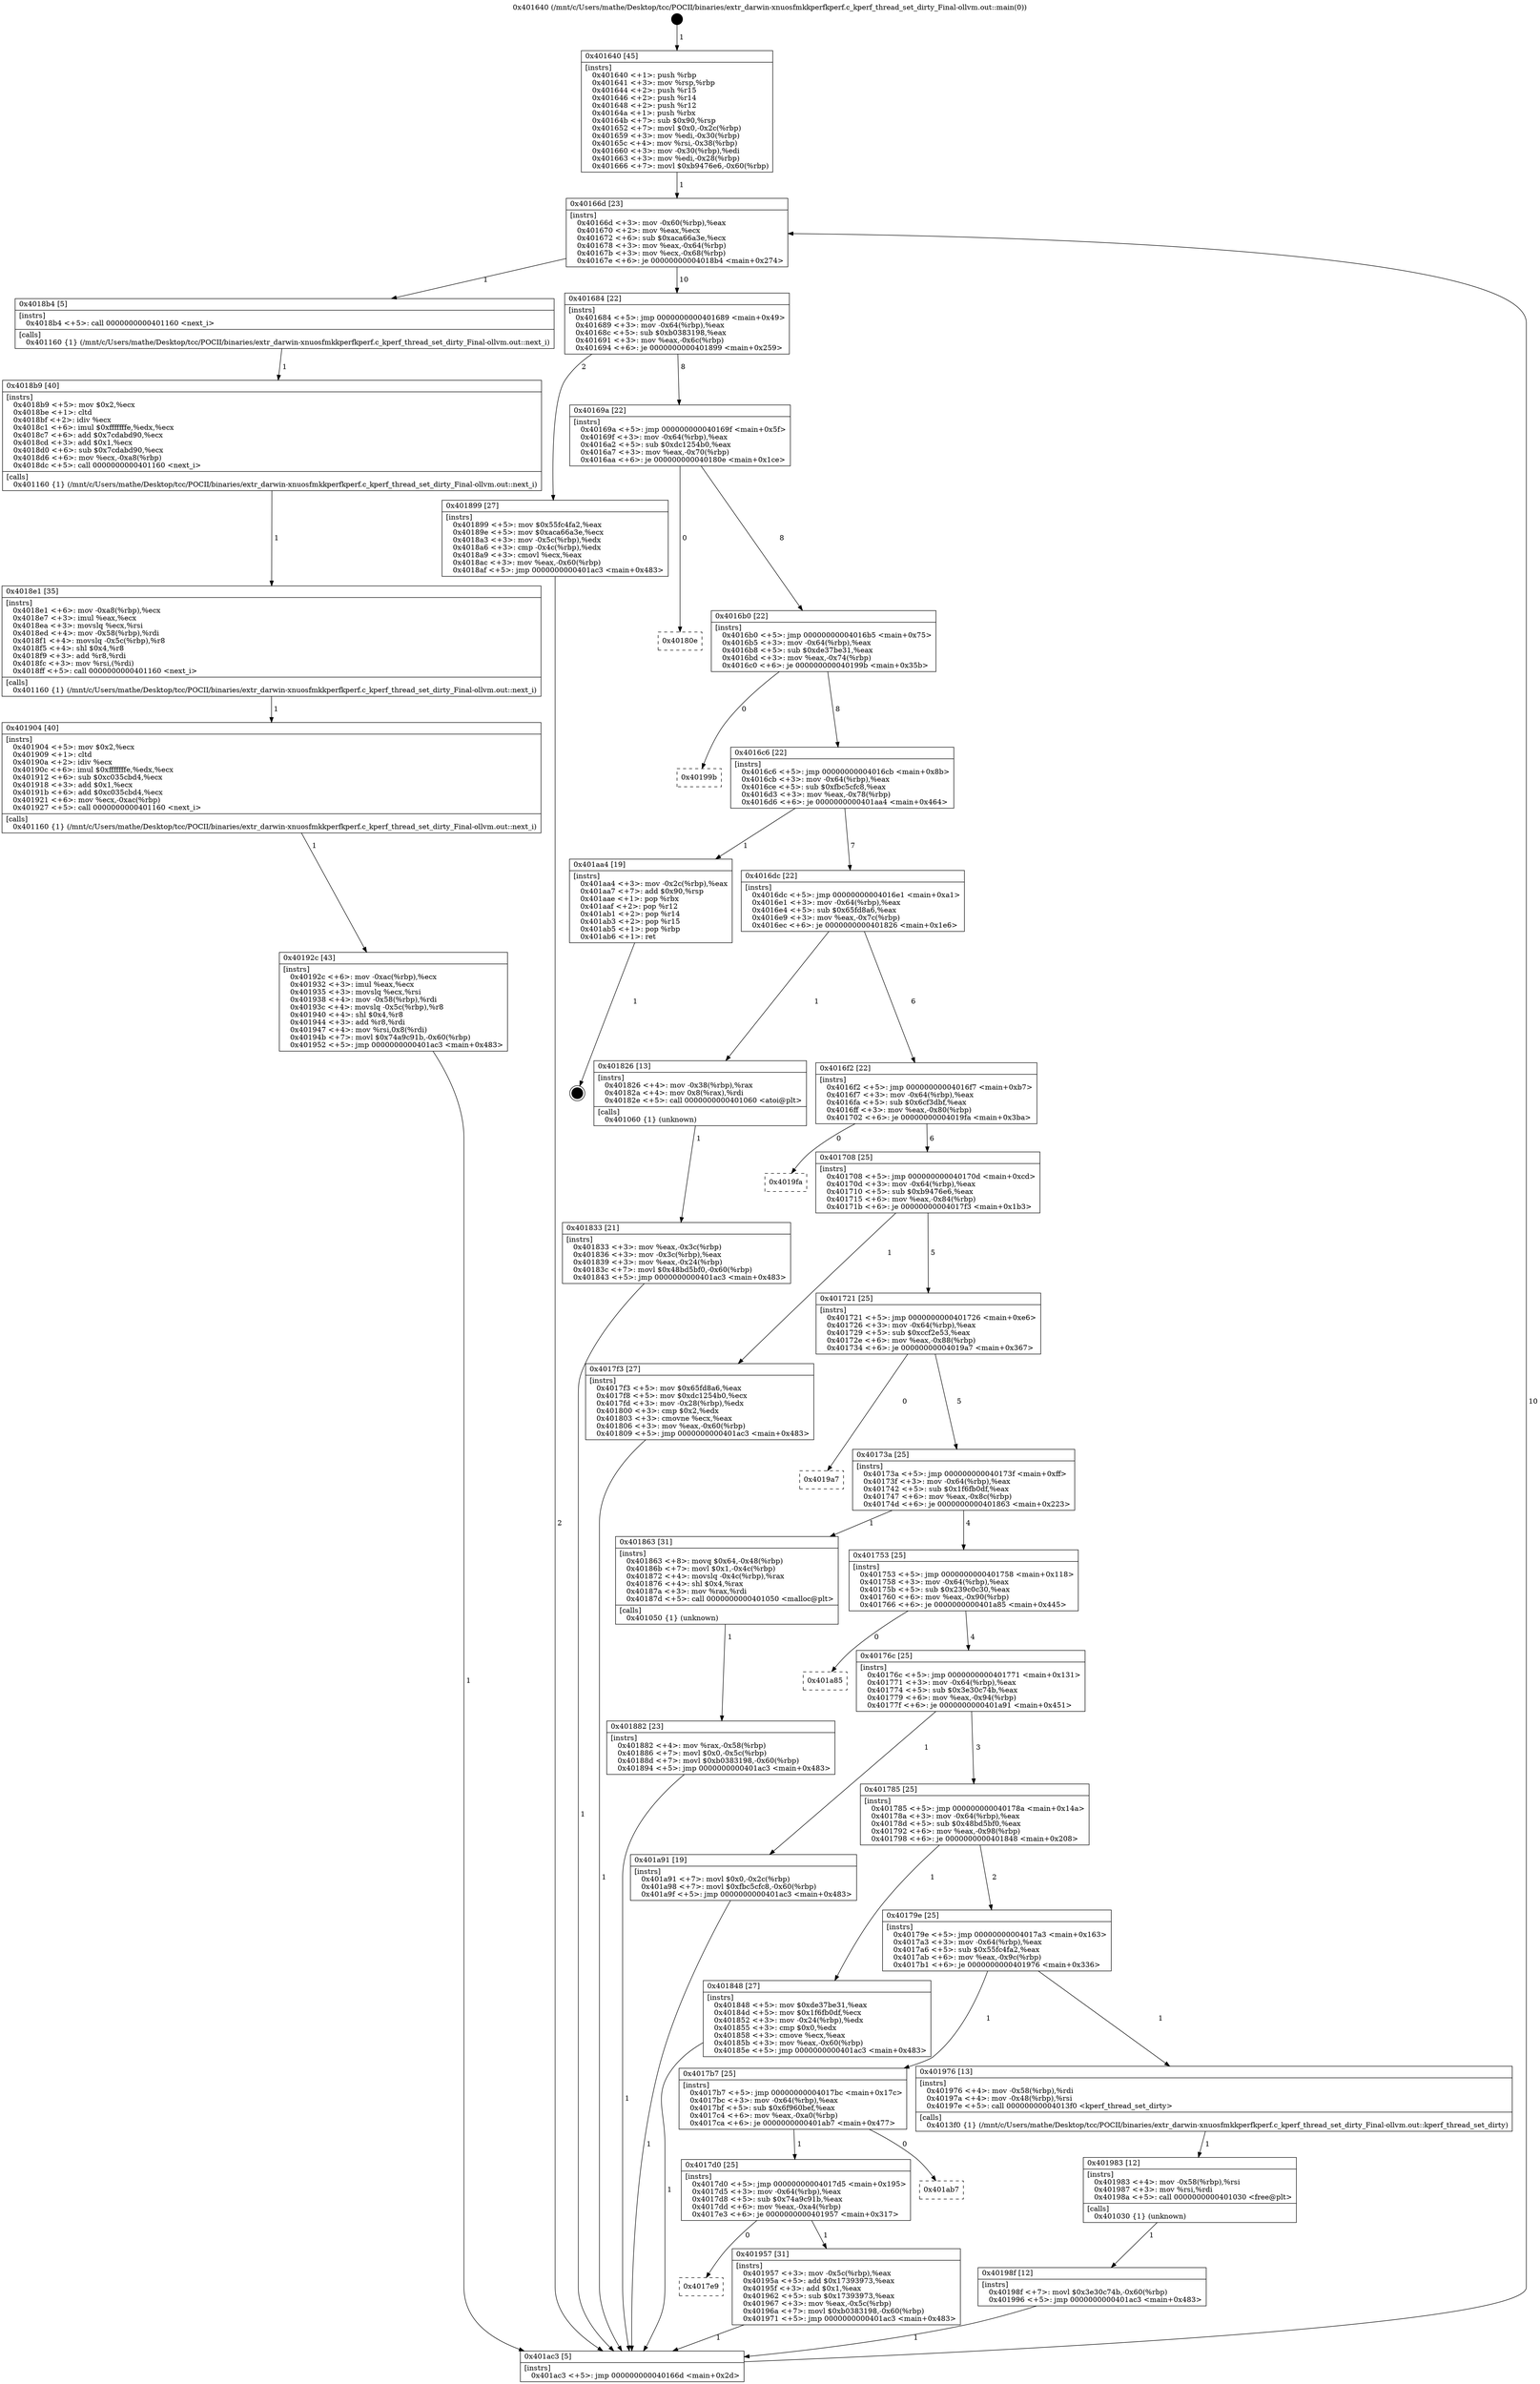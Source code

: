 digraph "0x401640" {
  label = "0x401640 (/mnt/c/Users/mathe/Desktop/tcc/POCII/binaries/extr_darwin-xnuosfmkkperfkperf.c_kperf_thread_set_dirty_Final-ollvm.out::main(0))"
  labelloc = "t"
  node[shape=record]

  Entry [label="",width=0.3,height=0.3,shape=circle,fillcolor=black,style=filled]
  "0x40166d" [label="{
     0x40166d [23]\l
     | [instrs]\l
     &nbsp;&nbsp;0x40166d \<+3\>: mov -0x60(%rbp),%eax\l
     &nbsp;&nbsp;0x401670 \<+2\>: mov %eax,%ecx\l
     &nbsp;&nbsp;0x401672 \<+6\>: sub $0xaca66a3e,%ecx\l
     &nbsp;&nbsp;0x401678 \<+3\>: mov %eax,-0x64(%rbp)\l
     &nbsp;&nbsp;0x40167b \<+3\>: mov %ecx,-0x68(%rbp)\l
     &nbsp;&nbsp;0x40167e \<+6\>: je 00000000004018b4 \<main+0x274\>\l
  }"]
  "0x4018b4" [label="{
     0x4018b4 [5]\l
     | [instrs]\l
     &nbsp;&nbsp;0x4018b4 \<+5\>: call 0000000000401160 \<next_i\>\l
     | [calls]\l
     &nbsp;&nbsp;0x401160 \{1\} (/mnt/c/Users/mathe/Desktop/tcc/POCII/binaries/extr_darwin-xnuosfmkkperfkperf.c_kperf_thread_set_dirty_Final-ollvm.out::next_i)\l
  }"]
  "0x401684" [label="{
     0x401684 [22]\l
     | [instrs]\l
     &nbsp;&nbsp;0x401684 \<+5\>: jmp 0000000000401689 \<main+0x49\>\l
     &nbsp;&nbsp;0x401689 \<+3\>: mov -0x64(%rbp),%eax\l
     &nbsp;&nbsp;0x40168c \<+5\>: sub $0xb0383198,%eax\l
     &nbsp;&nbsp;0x401691 \<+3\>: mov %eax,-0x6c(%rbp)\l
     &nbsp;&nbsp;0x401694 \<+6\>: je 0000000000401899 \<main+0x259\>\l
  }"]
  Exit [label="",width=0.3,height=0.3,shape=circle,fillcolor=black,style=filled,peripheries=2]
  "0x401899" [label="{
     0x401899 [27]\l
     | [instrs]\l
     &nbsp;&nbsp;0x401899 \<+5\>: mov $0x55fc4fa2,%eax\l
     &nbsp;&nbsp;0x40189e \<+5\>: mov $0xaca66a3e,%ecx\l
     &nbsp;&nbsp;0x4018a3 \<+3\>: mov -0x5c(%rbp),%edx\l
     &nbsp;&nbsp;0x4018a6 \<+3\>: cmp -0x4c(%rbp),%edx\l
     &nbsp;&nbsp;0x4018a9 \<+3\>: cmovl %ecx,%eax\l
     &nbsp;&nbsp;0x4018ac \<+3\>: mov %eax,-0x60(%rbp)\l
     &nbsp;&nbsp;0x4018af \<+5\>: jmp 0000000000401ac3 \<main+0x483\>\l
  }"]
  "0x40169a" [label="{
     0x40169a [22]\l
     | [instrs]\l
     &nbsp;&nbsp;0x40169a \<+5\>: jmp 000000000040169f \<main+0x5f\>\l
     &nbsp;&nbsp;0x40169f \<+3\>: mov -0x64(%rbp),%eax\l
     &nbsp;&nbsp;0x4016a2 \<+5\>: sub $0xdc1254b0,%eax\l
     &nbsp;&nbsp;0x4016a7 \<+3\>: mov %eax,-0x70(%rbp)\l
     &nbsp;&nbsp;0x4016aa \<+6\>: je 000000000040180e \<main+0x1ce\>\l
  }"]
  "0x40198f" [label="{
     0x40198f [12]\l
     | [instrs]\l
     &nbsp;&nbsp;0x40198f \<+7\>: movl $0x3e30c74b,-0x60(%rbp)\l
     &nbsp;&nbsp;0x401996 \<+5\>: jmp 0000000000401ac3 \<main+0x483\>\l
  }"]
  "0x40180e" [label="{
     0x40180e\l
  }", style=dashed]
  "0x4016b0" [label="{
     0x4016b0 [22]\l
     | [instrs]\l
     &nbsp;&nbsp;0x4016b0 \<+5\>: jmp 00000000004016b5 \<main+0x75\>\l
     &nbsp;&nbsp;0x4016b5 \<+3\>: mov -0x64(%rbp),%eax\l
     &nbsp;&nbsp;0x4016b8 \<+5\>: sub $0xde37be31,%eax\l
     &nbsp;&nbsp;0x4016bd \<+3\>: mov %eax,-0x74(%rbp)\l
     &nbsp;&nbsp;0x4016c0 \<+6\>: je 000000000040199b \<main+0x35b\>\l
  }"]
  "0x401983" [label="{
     0x401983 [12]\l
     | [instrs]\l
     &nbsp;&nbsp;0x401983 \<+4\>: mov -0x58(%rbp),%rsi\l
     &nbsp;&nbsp;0x401987 \<+3\>: mov %rsi,%rdi\l
     &nbsp;&nbsp;0x40198a \<+5\>: call 0000000000401030 \<free@plt\>\l
     | [calls]\l
     &nbsp;&nbsp;0x401030 \{1\} (unknown)\l
  }"]
  "0x40199b" [label="{
     0x40199b\l
  }", style=dashed]
  "0x4016c6" [label="{
     0x4016c6 [22]\l
     | [instrs]\l
     &nbsp;&nbsp;0x4016c6 \<+5\>: jmp 00000000004016cb \<main+0x8b\>\l
     &nbsp;&nbsp;0x4016cb \<+3\>: mov -0x64(%rbp),%eax\l
     &nbsp;&nbsp;0x4016ce \<+5\>: sub $0xfbc5cfc8,%eax\l
     &nbsp;&nbsp;0x4016d3 \<+3\>: mov %eax,-0x78(%rbp)\l
     &nbsp;&nbsp;0x4016d6 \<+6\>: je 0000000000401aa4 \<main+0x464\>\l
  }"]
  "0x4017e9" [label="{
     0x4017e9\l
  }", style=dashed]
  "0x401aa4" [label="{
     0x401aa4 [19]\l
     | [instrs]\l
     &nbsp;&nbsp;0x401aa4 \<+3\>: mov -0x2c(%rbp),%eax\l
     &nbsp;&nbsp;0x401aa7 \<+7\>: add $0x90,%rsp\l
     &nbsp;&nbsp;0x401aae \<+1\>: pop %rbx\l
     &nbsp;&nbsp;0x401aaf \<+2\>: pop %r12\l
     &nbsp;&nbsp;0x401ab1 \<+2\>: pop %r14\l
     &nbsp;&nbsp;0x401ab3 \<+2\>: pop %r15\l
     &nbsp;&nbsp;0x401ab5 \<+1\>: pop %rbp\l
     &nbsp;&nbsp;0x401ab6 \<+1\>: ret\l
  }"]
  "0x4016dc" [label="{
     0x4016dc [22]\l
     | [instrs]\l
     &nbsp;&nbsp;0x4016dc \<+5\>: jmp 00000000004016e1 \<main+0xa1\>\l
     &nbsp;&nbsp;0x4016e1 \<+3\>: mov -0x64(%rbp),%eax\l
     &nbsp;&nbsp;0x4016e4 \<+5\>: sub $0x65fd8a6,%eax\l
     &nbsp;&nbsp;0x4016e9 \<+3\>: mov %eax,-0x7c(%rbp)\l
     &nbsp;&nbsp;0x4016ec \<+6\>: je 0000000000401826 \<main+0x1e6\>\l
  }"]
  "0x401957" [label="{
     0x401957 [31]\l
     | [instrs]\l
     &nbsp;&nbsp;0x401957 \<+3\>: mov -0x5c(%rbp),%eax\l
     &nbsp;&nbsp;0x40195a \<+5\>: add $0x17393973,%eax\l
     &nbsp;&nbsp;0x40195f \<+3\>: add $0x1,%eax\l
     &nbsp;&nbsp;0x401962 \<+5\>: sub $0x17393973,%eax\l
     &nbsp;&nbsp;0x401967 \<+3\>: mov %eax,-0x5c(%rbp)\l
     &nbsp;&nbsp;0x40196a \<+7\>: movl $0xb0383198,-0x60(%rbp)\l
     &nbsp;&nbsp;0x401971 \<+5\>: jmp 0000000000401ac3 \<main+0x483\>\l
  }"]
  "0x401826" [label="{
     0x401826 [13]\l
     | [instrs]\l
     &nbsp;&nbsp;0x401826 \<+4\>: mov -0x38(%rbp),%rax\l
     &nbsp;&nbsp;0x40182a \<+4\>: mov 0x8(%rax),%rdi\l
     &nbsp;&nbsp;0x40182e \<+5\>: call 0000000000401060 \<atoi@plt\>\l
     | [calls]\l
     &nbsp;&nbsp;0x401060 \{1\} (unknown)\l
  }"]
  "0x4016f2" [label="{
     0x4016f2 [22]\l
     | [instrs]\l
     &nbsp;&nbsp;0x4016f2 \<+5\>: jmp 00000000004016f7 \<main+0xb7\>\l
     &nbsp;&nbsp;0x4016f7 \<+3\>: mov -0x64(%rbp),%eax\l
     &nbsp;&nbsp;0x4016fa \<+5\>: sub $0x6cf3dbf,%eax\l
     &nbsp;&nbsp;0x4016ff \<+3\>: mov %eax,-0x80(%rbp)\l
     &nbsp;&nbsp;0x401702 \<+6\>: je 00000000004019fa \<main+0x3ba\>\l
  }"]
  "0x4017d0" [label="{
     0x4017d0 [25]\l
     | [instrs]\l
     &nbsp;&nbsp;0x4017d0 \<+5\>: jmp 00000000004017d5 \<main+0x195\>\l
     &nbsp;&nbsp;0x4017d5 \<+3\>: mov -0x64(%rbp),%eax\l
     &nbsp;&nbsp;0x4017d8 \<+5\>: sub $0x74a9c91b,%eax\l
     &nbsp;&nbsp;0x4017dd \<+6\>: mov %eax,-0xa4(%rbp)\l
     &nbsp;&nbsp;0x4017e3 \<+6\>: je 0000000000401957 \<main+0x317\>\l
  }"]
  "0x4019fa" [label="{
     0x4019fa\l
  }", style=dashed]
  "0x401708" [label="{
     0x401708 [25]\l
     | [instrs]\l
     &nbsp;&nbsp;0x401708 \<+5\>: jmp 000000000040170d \<main+0xcd\>\l
     &nbsp;&nbsp;0x40170d \<+3\>: mov -0x64(%rbp),%eax\l
     &nbsp;&nbsp;0x401710 \<+5\>: sub $0xb9476e6,%eax\l
     &nbsp;&nbsp;0x401715 \<+6\>: mov %eax,-0x84(%rbp)\l
     &nbsp;&nbsp;0x40171b \<+6\>: je 00000000004017f3 \<main+0x1b3\>\l
  }"]
  "0x401ab7" [label="{
     0x401ab7\l
  }", style=dashed]
  "0x4017f3" [label="{
     0x4017f3 [27]\l
     | [instrs]\l
     &nbsp;&nbsp;0x4017f3 \<+5\>: mov $0x65fd8a6,%eax\l
     &nbsp;&nbsp;0x4017f8 \<+5\>: mov $0xdc1254b0,%ecx\l
     &nbsp;&nbsp;0x4017fd \<+3\>: mov -0x28(%rbp),%edx\l
     &nbsp;&nbsp;0x401800 \<+3\>: cmp $0x2,%edx\l
     &nbsp;&nbsp;0x401803 \<+3\>: cmovne %ecx,%eax\l
     &nbsp;&nbsp;0x401806 \<+3\>: mov %eax,-0x60(%rbp)\l
     &nbsp;&nbsp;0x401809 \<+5\>: jmp 0000000000401ac3 \<main+0x483\>\l
  }"]
  "0x401721" [label="{
     0x401721 [25]\l
     | [instrs]\l
     &nbsp;&nbsp;0x401721 \<+5\>: jmp 0000000000401726 \<main+0xe6\>\l
     &nbsp;&nbsp;0x401726 \<+3\>: mov -0x64(%rbp),%eax\l
     &nbsp;&nbsp;0x401729 \<+5\>: sub $0xccf2e53,%eax\l
     &nbsp;&nbsp;0x40172e \<+6\>: mov %eax,-0x88(%rbp)\l
     &nbsp;&nbsp;0x401734 \<+6\>: je 00000000004019a7 \<main+0x367\>\l
  }"]
  "0x401ac3" [label="{
     0x401ac3 [5]\l
     | [instrs]\l
     &nbsp;&nbsp;0x401ac3 \<+5\>: jmp 000000000040166d \<main+0x2d\>\l
  }"]
  "0x401640" [label="{
     0x401640 [45]\l
     | [instrs]\l
     &nbsp;&nbsp;0x401640 \<+1\>: push %rbp\l
     &nbsp;&nbsp;0x401641 \<+3\>: mov %rsp,%rbp\l
     &nbsp;&nbsp;0x401644 \<+2\>: push %r15\l
     &nbsp;&nbsp;0x401646 \<+2\>: push %r14\l
     &nbsp;&nbsp;0x401648 \<+2\>: push %r12\l
     &nbsp;&nbsp;0x40164a \<+1\>: push %rbx\l
     &nbsp;&nbsp;0x40164b \<+7\>: sub $0x90,%rsp\l
     &nbsp;&nbsp;0x401652 \<+7\>: movl $0x0,-0x2c(%rbp)\l
     &nbsp;&nbsp;0x401659 \<+3\>: mov %edi,-0x30(%rbp)\l
     &nbsp;&nbsp;0x40165c \<+4\>: mov %rsi,-0x38(%rbp)\l
     &nbsp;&nbsp;0x401660 \<+3\>: mov -0x30(%rbp),%edi\l
     &nbsp;&nbsp;0x401663 \<+3\>: mov %edi,-0x28(%rbp)\l
     &nbsp;&nbsp;0x401666 \<+7\>: movl $0xb9476e6,-0x60(%rbp)\l
  }"]
  "0x401833" [label="{
     0x401833 [21]\l
     | [instrs]\l
     &nbsp;&nbsp;0x401833 \<+3\>: mov %eax,-0x3c(%rbp)\l
     &nbsp;&nbsp;0x401836 \<+3\>: mov -0x3c(%rbp),%eax\l
     &nbsp;&nbsp;0x401839 \<+3\>: mov %eax,-0x24(%rbp)\l
     &nbsp;&nbsp;0x40183c \<+7\>: movl $0x48bd5bf0,-0x60(%rbp)\l
     &nbsp;&nbsp;0x401843 \<+5\>: jmp 0000000000401ac3 \<main+0x483\>\l
  }"]
  "0x4017b7" [label="{
     0x4017b7 [25]\l
     | [instrs]\l
     &nbsp;&nbsp;0x4017b7 \<+5\>: jmp 00000000004017bc \<main+0x17c\>\l
     &nbsp;&nbsp;0x4017bc \<+3\>: mov -0x64(%rbp),%eax\l
     &nbsp;&nbsp;0x4017bf \<+5\>: sub $0x6f960bef,%eax\l
     &nbsp;&nbsp;0x4017c4 \<+6\>: mov %eax,-0xa0(%rbp)\l
     &nbsp;&nbsp;0x4017ca \<+6\>: je 0000000000401ab7 \<main+0x477\>\l
  }"]
  "0x4019a7" [label="{
     0x4019a7\l
  }", style=dashed]
  "0x40173a" [label="{
     0x40173a [25]\l
     | [instrs]\l
     &nbsp;&nbsp;0x40173a \<+5\>: jmp 000000000040173f \<main+0xff\>\l
     &nbsp;&nbsp;0x40173f \<+3\>: mov -0x64(%rbp),%eax\l
     &nbsp;&nbsp;0x401742 \<+5\>: sub $0x1f6fb0df,%eax\l
     &nbsp;&nbsp;0x401747 \<+6\>: mov %eax,-0x8c(%rbp)\l
     &nbsp;&nbsp;0x40174d \<+6\>: je 0000000000401863 \<main+0x223\>\l
  }"]
  "0x401976" [label="{
     0x401976 [13]\l
     | [instrs]\l
     &nbsp;&nbsp;0x401976 \<+4\>: mov -0x58(%rbp),%rdi\l
     &nbsp;&nbsp;0x40197a \<+4\>: mov -0x48(%rbp),%rsi\l
     &nbsp;&nbsp;0x40197e \<+5\>: call 00000000004013f0 \<kperf_thread_set_dirty\>\l
     | [calls]\l
     &nbsp;&nbsp;0x4013f0 \{1\} (/mnt/c/Users/mathe/Desktop/tcc/POCII/binaries/extr_darwin-xnuosfmkkperfkperf.c_kperf_thread_set_dirty_Final-ollvm.out::kperf_thread_set_dirty)\l
  }"]
  "0x401863" [label="{
     0x401863 [31]\l
     | [instrs]\l
     &nbsp;&nbsp;0x401863 \<+8\>: movq $0x64,-0x48(%rbp)\l
     &nbsp;&nbsp;0x40186b \<+7\>: movl $0x1,-0x4c(%rbp)\l
     &nbsp;&nbsp;0x401872 \<+4\>: movslq -0x4c(%rbp),%rax\l
     &nbsp;&nbsp;0x401876 \<+4\>: shl $0x4,%rax\l
     &nbsp;&nbsp;0x40187a \<+3\>: mov %rax,%rdi\l
     &nbsp;&nbsp;0x40187d \<+5\>: call 0000000000401050 \<malloc@plt\>\l
     | [calls]\l
     &nbsp;&nbsp;0x401050 \{1\} (unknown)\l
  }"]
  "0x401753" [label="{
     0x401753 [25]\l
     | [instrs]\l
     &nbsp;&nbsp;0x401753 \<+5\>: jmp 0000000000401758 \<main+0x118\>\l
     &nbsp;&nbsp;0x401758 \<+3\>: mov -0x64(%rbp),%eax\l
     &nbsp;&nbsp;0x40175b \<+5\>: sub $0x239c0c30,%eax\l
     &nbsp;&nbsp;0x401760 \<+6\>: mov %eax,-0x90(%rbp)\l
     &nbsp;&nbsp;0x401766 \<+6\>: je 0000000000401a85 \<main+0x445\>\l
  }"]
  "0x40192c" [label="{
     0x40192c [43]\l
     | [instrs]\l
     &nbsp;&nbsp;0x40192c \<+6\>: mov -0xac(%rbp),%ecx\l
     &nbsp;&nbsp;0x401932 \<+3\>: imul %eax,%ecx\l
     &nbsp;&nbsp;0x401935 \<+3\>: movslq %ecx,%rsi\l
     &nbsp;&nbsp;0x401938 \<+4\>: mov -0x58(%rbp),%rdi\l
     &nbsp;&nbsp;0x40193c \<+4\>: movslq -0x5c(%rbp),%r8\l
     &nbsp;&nbsp;0x401940 \<+4\>: shl $0x4,%r8\l
     &nbsp;&nbsp;0x401944 \<+3\>: add %r8,%rdi\l
     &nbsp;&nbsp;0x401947 \<+4\>: mov %rsi,0x8(%rdi)\l
     &nbsp;&nbsp;0x40194b \<+7\>: movl $0x74a9c91b,-0x60(%rbp)\l
     &nbsp;&nbsp;0x401952 \<+5\>: jmp 0000000000401ac3 \<main+0x483\>\l
  }"]
  "0x401a85" [label="{
     0x401a85\l
  }", style=dashed]
  "0x40176c" [label="{
     0x40176c [25]\l
     | [instrs]\l
     &nbsp;&nbsp;0x40176c \<+5\>: jmp 0000000000401771 \<main+0x131\>\l
     &nbsp;&nbsp;0x401771 \<+3\>: mov -0x64(%rbp),%eax\l
     &nbsp;&nbsp;0x401774 \<+5\>: sub $0x3e30c74b,%eax\l
     &nbsp;&nbsp;0x401779 \<+6\>: mov %eax,-0x94(%rbp)\l
     &nbsp;&nbsp;0x40177f \<+6\>: je 0000000000401a91 \<main+0x451\>\l
  }"]
  "0x401904" [label="{
     0x401904 [40]\l
     | [instrs]\l
     &nbsp;&nbsp;0x401904 \<+5\>: mov $0x2,%ecx\l
     &nbsp;&nbsp;0x401909 \<+1\>: cltd\l
     &nbsp;&nbsp;0x40190a \<+2\>: idiv %ecx\l
     &nbsp;&nbsp;0x40190c \<+6\>: imul $0xfffffffe,%edx,%ecx\l
     &nbsp;&nbsp;0x401912 \<+6\>: sub $0xc035cbd4,%ecx\l
     &nbsp;&nbsp;0x401918 \<+3\>: add $0x1,%ecx\l
     &nbsp;&nbsp;0x40191b \<+6\>: add $0xc035cbd4,%ecx\l
     &nbsp;&nbsp;0x401921 \<+6\>: mov %ecx,-0xac(%rbp)\l
     &nbsp;&nbsp;0x401927 \<+5\>: call 0000000000401160 \<next_i\>\l
     | [calls]\l
     &nbsp;&nbsp;0x401160 \{1\} (/mnt/c/Users/mathe/Desktop/tcc/POCII/binaries/extr_darwin-xnuosfmkkperfkperf.c_kperf_thread_set_dirty_Final-ollvm.out::next_i)\l
  }"]
  "0x401a91" [label="{
     0x401a91 [19]\l
     | [instrs]\l
     &nbsp;&nbsp;0x401a91 \<+7\>: movl $0x0,-0x2c(%rbp)\l
     &nbsp;&nbsp;0x401a98 \<+7\>: movl $0xfbc5cfc8,-0x60(%rbp)\l
     &nbsp;&nbsp;0x401a9f \<+5\>: jmp 0000000000401ac3 \<main+0x483\>\l
  }"]
  "0x401785" [label="{
     0x401785 [25]\l
     | [instrs]\l
     &nbsp;&nbsp;0x401785 \<+5\>: jmp 000000000040178a \<main+0x14a\>\l
     &nbsp;&nbsp;0x40178a \<+3\>: mov -0x64(%rbp),%eax\l
     &nbsp;&nbsp;0x40178d \<+5\>: sub $0x48bd5bf0,%eax\l
     &nbsp;&nbsp;0x401792 \<+6\>: mov %eax,-0x98(%rbp)\l
     &nbsp;&nbsp;0x401798 \<+6\>: je 0000000000401848 \<main+0x208\>\l
  }"]
  "0x4018e1" [label="{
     0x4018e1 [35]\l
     | [instrs]\l
     &nbsp;&nbsp;0x4018e1 \<+6\>: mov -0xa8(%rbp),%ecx\l
     &nbsp;&nbsp;0x4018e7 \<+3\>: imul %eax,%ecx\l
     &nbsp;&nbsp;0x4018ea \<+3\>: movslq %ecx,%rsi\l
     &nbsp;&nbsp;0x4018ed \<+4\>: mov -0x58(%rbp),%rdi\l
     &nbsp;&nbsp;0x4018f1 \<+4\>: movslq -0x5c(%rbp),%r8\l
     &nbsp;&nbsp;0x4018f5 \<+4\>: shl $0x4,%r8\l
     &nbsp;&nbsp;0x4018f9 \<+3\>: add %r8,%rdi\l
     &nbsp;&nbsp;0x4018fc \<+3\>: mov %rsi,(%rdi)\l
     &nbsp;&nbsp;0x4018ff \<+5\>: call 0000000000401160 \<next_i\>\l
     | [calls]\l
     &nbsp;&nbsp;0x401160 \{1\} (/mnt/c/Users/mathe/Desktop/tcc/POCII/binaries/extr_darwin-xnuosfmkkperfkperf.c_kperf_thread_set_dirty_Final-ollvm.out::next_i)\l
  }"]
  "0x401848" [label="{
     0x401848 [27]\l
     | [instrs]\l
     &nbsp;&nbsp;0x401848 \<+5\>: mov $0xde37be31,%eax\l
     &nbsp;&nbsp;0x40184d \<+5\>: mov $0x1f6fb0df,%ecx\l
     &nbsp;&nbsp;0x401852 \<+3\>: mov -0x24(%rbp),%edx\l
     &nbsp;&nbsp;0x401855 \<+3\>: cmp $0x0,%edx\l
     &nbsp;&nbsp;0x401858 \<+3\>: cmove %ecx,%eax\l
     &nbsp;&nbsp;0x40185b \<+3\>: mov %eax,-0x60(%rbp)\l
     &nbsp;&nbsp;0x40185e \<+5\>: jmp 0000000000401ac3 \<main+0x483\>\l
  }"]
  "0x40179e" [label="{
     0x40179e [25]\l
     | [instrs]\l
     &nbsp;&nbsp;0x40179e \<+5\>: jmp 00000000004017a3 \<main+0x163\>\l
     &nbsp;&nbsp;0x4017a3 \<+3\>: mov -0x64(%rbp),%eax\l
     &nbsp;&nbsp;0x4017a6 \<+5\>: sub $0x55fc4fa2,%eax\l
     &nbsp;&nbsp;0x4017ab \<+6\>: mov %eax,-0x9c(%rbp)\l
     &nbsp;&nbsp;0x4017b1 \<+6\>: je 0000000000401976 \<main+0x336\>\l
  }"]
  "0x401882" [label="{
     0x401882 [23]\l
     | [instrs]\l
     &nbsp;&nbsp;0x401882 \<+4\>: mov %rax,-0x58(%rbp)\l
     &nbsp;&nbsp;0x401886 \<+7\>: movl $0x0,-0x5c(%rbp)\l
     &nbsp;&nbsp;0x40188d \<+7\>: movl $0xb0383198,-0x60(%rbp)\l
     &nbsp;&nbsp;0x401894 \<+5\>: jmp 0000000000401ac3 \<main+0x483\>\l
  }"]
  "0x4018b9" [label="{
     0x4018b9 [40]\l
     | [instrs]\l
     &nbsp;&nbsp;0x4018b9 \<+5\>: mov $0x2,%ecx\l
     &nbsp;&nbsp;0x4018be \<+1\>: cltd\l
     &nbsp;&nbsp;0x4018bf \<+2\>: idiv %ecx\l
     &nbsp;&nbsp;0x4018c1 \<+6\>: imul $0xfffffffe,%edx,%ecx\l
     &nbsp;&nbsp;0x4018c7 \<+6\>: add $0x7cdabd90,%ecx\l
     &nbsp;&nbsp;0x4018cd \<+3\>: add $0x1,%ecx\l
     &nbsp;&nbsp;0x4018d0 \<+6\>: sub $0x7cdabd90,%ecx\l
     &nbsp;&nbsp;0x4018d6 \<+6\>: mov %ecx,-0xa8(%rbp)\l
     &nbsp;&nbsp;0x4018dc \<+5\>: call 0000000000401160 \<next_i\>\l
     | [calls]\l
     &nbsp;&nbsp;0x401160 \{1\} (/mnt/c/Users/mathe/Desktop/tcc/POCII/binaries/extr_darwin-xnuosfmkkperfkperf.c_kperf_thread_set_dirty_Final-ollvm.out::next_i)\l
  }"]
  Entry -> "0x401640" [label=" 1"]
  "0x40166d" -> "0x4018b4" [label=" 1"]
  "0x40166d" -> "0x401684" [label=" 10"]
  "0x401aa4" -> Exit [label=" 1"]
  "0x401684" -> "0x401899" [label=" 2"]
  "0x401684" -> "0x40169a" [label=" 8"]
  "0x401a91" -> "0x401ac3" [label=" 1"]
  "0x40169a" -> "0x40180e" [label=" 0"]
  "0x40169a" -> "0x4016b0" [label=" 8"]
  "0x40198f" -> "0x401ac3" [label=" 1"]
  "0x4016b0" -> "0x40199b" [label=" 0"]
  "0x4016b0" -> "0x4016c6" [label=" 8"]
  "0x401983" -> "0x40198f" [label=" 1"]
  "0x4016c6" -> "0x401aa4" [label=" 1"]
  "0x4016c6" -> "0x4016dc" [label=" 7"]
  "0x401976" -> "0x401983" [label=" 1"]
  "0x4016dc" -> "0x401826" [label=" 1"]
  "0x4016dc" -> "0x4016f2" [label=" 6"]
  "0x401957" -> "0x401ac3" [label=" 1"]
  "0x4016f2" -> "0x4019fa" [label=" 0"]
  "0x4016f2" -> "0x401708" [label=" 6"]
  "0x4017d0" -> "0x401957" [label=" 1"]
  "0x401708" -> "0x4017f3" [label=" 1"]
  "0x401708" -> "0x401721" [label=" 5"]
  "0x4017f3" -> "0x401ac3" [label=" 1"]
  "0x401640" -> "0x40166d" [label=" 1"]
  "0x401ac3" -> "0x40166d" [label=" 10"]
  "0x401826" -> "0x401833" [label=" 1"]
  "0x401833" -> "0x401ac3" [label=" 1"]
  "0x4017d0" -> "0x4017e9" [label=" 0"]
  "0x401721" -> "0x4019a7" [label=" 0"]
  "0x401721" -> "0x40173a" [label=" 5"]
  "0x4017b7" -> "0x401ab7" [label=" 0"]
  "0x40173a" -> "0x401863" [label=" 1"]
  "0x40173a" -> "0x401753" [label=" 4"]
  "0x4017b7" -> "0x4017d0" [label=" 1"]
  "0x401753" -> "0x401a85" [label=" 0"]
  "0x401753" -> "0x40176c" [label=" 4"]
  "0x40179e" -> "0x401976" [label=" 1"]
  "0x40176c" -> "0x401a91" [label=" 1"]
  "0x40176c" -> "0x401785" [label=" 3"]
  "0x40179e" -> "0x4017b7" [label=" 1"]
  "0x401785" -> "0x401848" [label=" 1"]
  "0x401785" -> "0x40179e" [label=" 2"]
  "0x401848" -> "0x401ac3" [label=" 1"]
  "0x401863" -> "0x401882" [label=" 1"]
  "0x401882" -> "0x401ac3" [label=" 1"]
  "0x401899" -> "0x401ac3" [label=" 2"]
  "0x4018b4" -> "0x4018b9" [label=" 1"]
  "0x4018b9" -> "0x4018e1" [label=" 1"]
  "0x4018e1" -> "0x401904" [label=" 1"]
  "0x401904" -> "0x40192c" [label=" 1"]
  "0x40192c" -> "0x401ac3" [label=" 1"]
}
